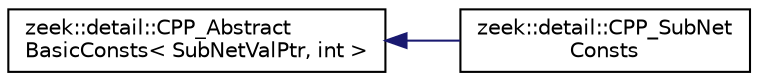 digraph "Graphical Class Hierarchy"
{
 // LATEX_PDF_SIZE
  edge [fontname="Helvetica",fontsize="10",labelfontname="Helvetica",labelfontsize="10"];
  node [fontname="Helvetica",fontsize="10",shape=record];
  rankdir="LR";
  Node0 [label="zeek::detail::CPP_Abstract\lBasicConsts\< SubNetValPtr, int \>",height=0.2,width=0.4,color="black", fillcolor="white", style="filled",URL="$dc/da5/classzeek_1_1detail_1_1CPP__AbstractBasicConsts.html",tooltip=" "];
  Node0 -> Node1 [dir="back",color="midnightblue",fontsize="10",style="solid",fontname="Helvetica"];
  Node1 [label="zeek::detail::CPP_SubNet\lConsts",height=0.2,width=0.4,color="black", fillcolor="white", style="filled",URL="$d9/d7e/classzeek_1_1detail_1_1CPP__SubNetConsts.html",tooltip=" "];
}
